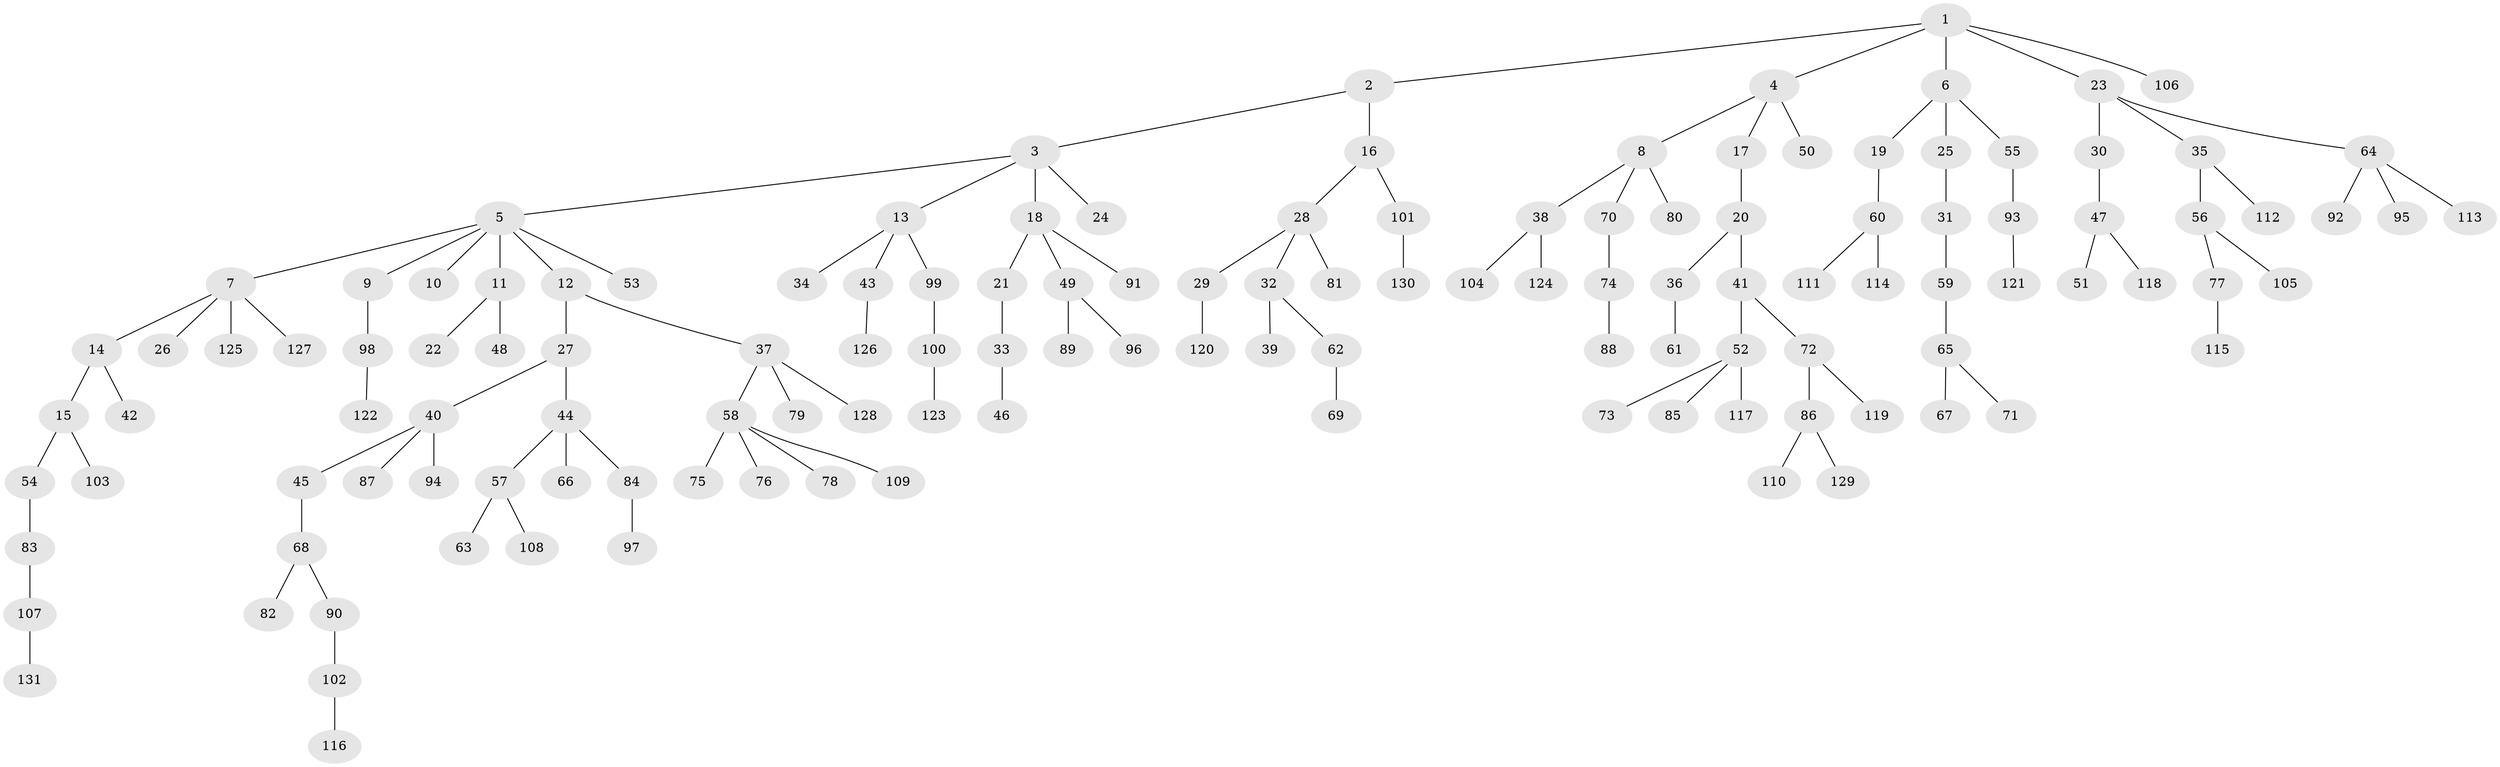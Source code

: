 // coarse degree distribution, {8: 0.02564102564102564, 4: 0.05128205128205128, 12: 0.02564102564102564, 5: 0.05128205128205128, 2: 0.07692307692307693, 1: 0.7435897435897436, 3: 0.02564102564102564}
// Generated by graph-tools (version 1.1) at 2025/19/03/04/25 18:19:15]
// undirected, 131 vertices, 130 edges
graph export_dot {
graph [start="1"]
  node [color=gray90,style=filled];
  1;
  2;
  3;
  4;
  5;
  6;
  7;
  8;
  9;
  10;
  11;
  12;
  13;
  14;
  15;
  16;
  17;
  18;
  19;
  20;
  21;
  22;
  23;
  24;
  25;
  26;
  27;
  28;
  29;
  30;
  31;
  32;
  33;
  34;
  35;
  36;
  37;
  38;
  39;
  40;
  41;
  42;
  43;
  44;
  45;
  46;
  47;
  48;
  49;
  50;
  51;
  52;
  53;
  54;
  55;
  56;
  57;
  58;
  59;
  60;
  61;
  62;
  63;
  64;
  65;
  66;
  67;
  68;
  69;
  70;
  71;
  72;
  73;
  74;
  75;
  76;
  77;
  78;
  79;
  80;
  81;
  82;
  83;
  84;
  85;
  86;
  87;
  88;
  89;
  90;
  91;
  92;
  93;
  94;
  95;
  96;
  97;
  98;
  99;
  100;
  101;
  102;
  103;
  104;
  105;
  106;
  107;
  108;
  109;
  110;
  111;
  112;
  113;
  114;
  115;
  116;
  117;
  118;
  119;
  120;
  121;
  122;
  123;
  124;
  125;
  126;
  127;
  128;
  129;
  130;
  131;
  1 -- 2;
  1 -- 4;
  1 -- 6;
  1 -- 23;
  1 -- 106;
  2 -- 3;
  2 -- 16;
  3 -- 5;
  3 -- 13;
  3 -- 18;
  3 -- 24;
  4 -- 8;
  4 -- 17;
  4 -- 50;
  5 -- 7;
  5 -- 9;
  5 -- 10;
  5 -- 11;
  5 -- 12;
  5 -- 53;
  6 -- 19;
  6 -- 25;
  6 -- 55;
  7 -- 14;
  7 -- 26;
  7 -- 125;
  7 -- 127;
  8 -- 38;
  8 -- 70;
  8 -- 80;
  9 -- 98;
  11 -- 22;
  11 -- 48;
  12 -- 27;
  12 -- 37;
  13 -- 34;
  13 -- 43;
  13 -- 99;
  14 -- 15;
  14 -- 42;
  15 -- 54;
  15 -- 103;
  16 -- 28;
  16 -- 101;
  17 -- 20;
  18 -- 21;
  18 -- 49;
  18 -- 91;
  19 -- 60;
  20 -- 36;
  20 -- 41;
  21 -- 33;
  23 -- 30;
  23 -- 35;
  23 -- 64;
  25 -- 31;
  27 -- 40;
  27 -- 44;
  28 -- 29;
  28 -- 32;
  28 -- 81;
  29 -- 120;
  30 -- 47;
  31 -- 59;
  32 -- 39;
  32 -- 62;
  33 -- 46;
  35 -- 56;
  35 -- 112;
  36 -- 61;
  37 -- 58;
  37 -- 79;
  37 -- 128;
  38 -- 104;
  38 -- 124;
  40 -- 45;
  40 -- 87;
  40 -- 94;
  41 -- 52;
  41 -- 72;
  43 -- 126;
  44 -- 57;
  44 -- 66;
  44 -- 84;
  45 -- 68;
  47 -- 51;
  47 -- 118;
  49 -- 89;
  49 -- 96;
  52 -- 73;
  52 -- 85;
  52 -- 117;
  54 -- 83;
  55 -- 93;
  56 -- 77;
  56 -- 105;
  57 -- 63;
  57 -- 108;
  58 -- 75;
  58 -- 76;
  58 -- 78;
  58 -- 109;
  59 -- 65;
  60 -- 111;
  60 -- 114;
  62 -- 69;
  64 -- 92;
  64 -- 95;
  64 -- 113;
  65 -- 67;
  65 -- 71;
  68 -- 82;
  68 -- 90;
  70 -- 74;
  72 -- 86;
  72 -- 119;
  74 -- 88;
  77 -- 115;
  83 -- 107;
  84 -- 97;
  86 -- 110;
  86 -- 129;
  90 -- 102;
  93 -- 121;
  98 -- 122;
  99 -- 100;
  100 -- 123;
  101 -- 130;
  102 -- 116;
  107 -- 131;
}
